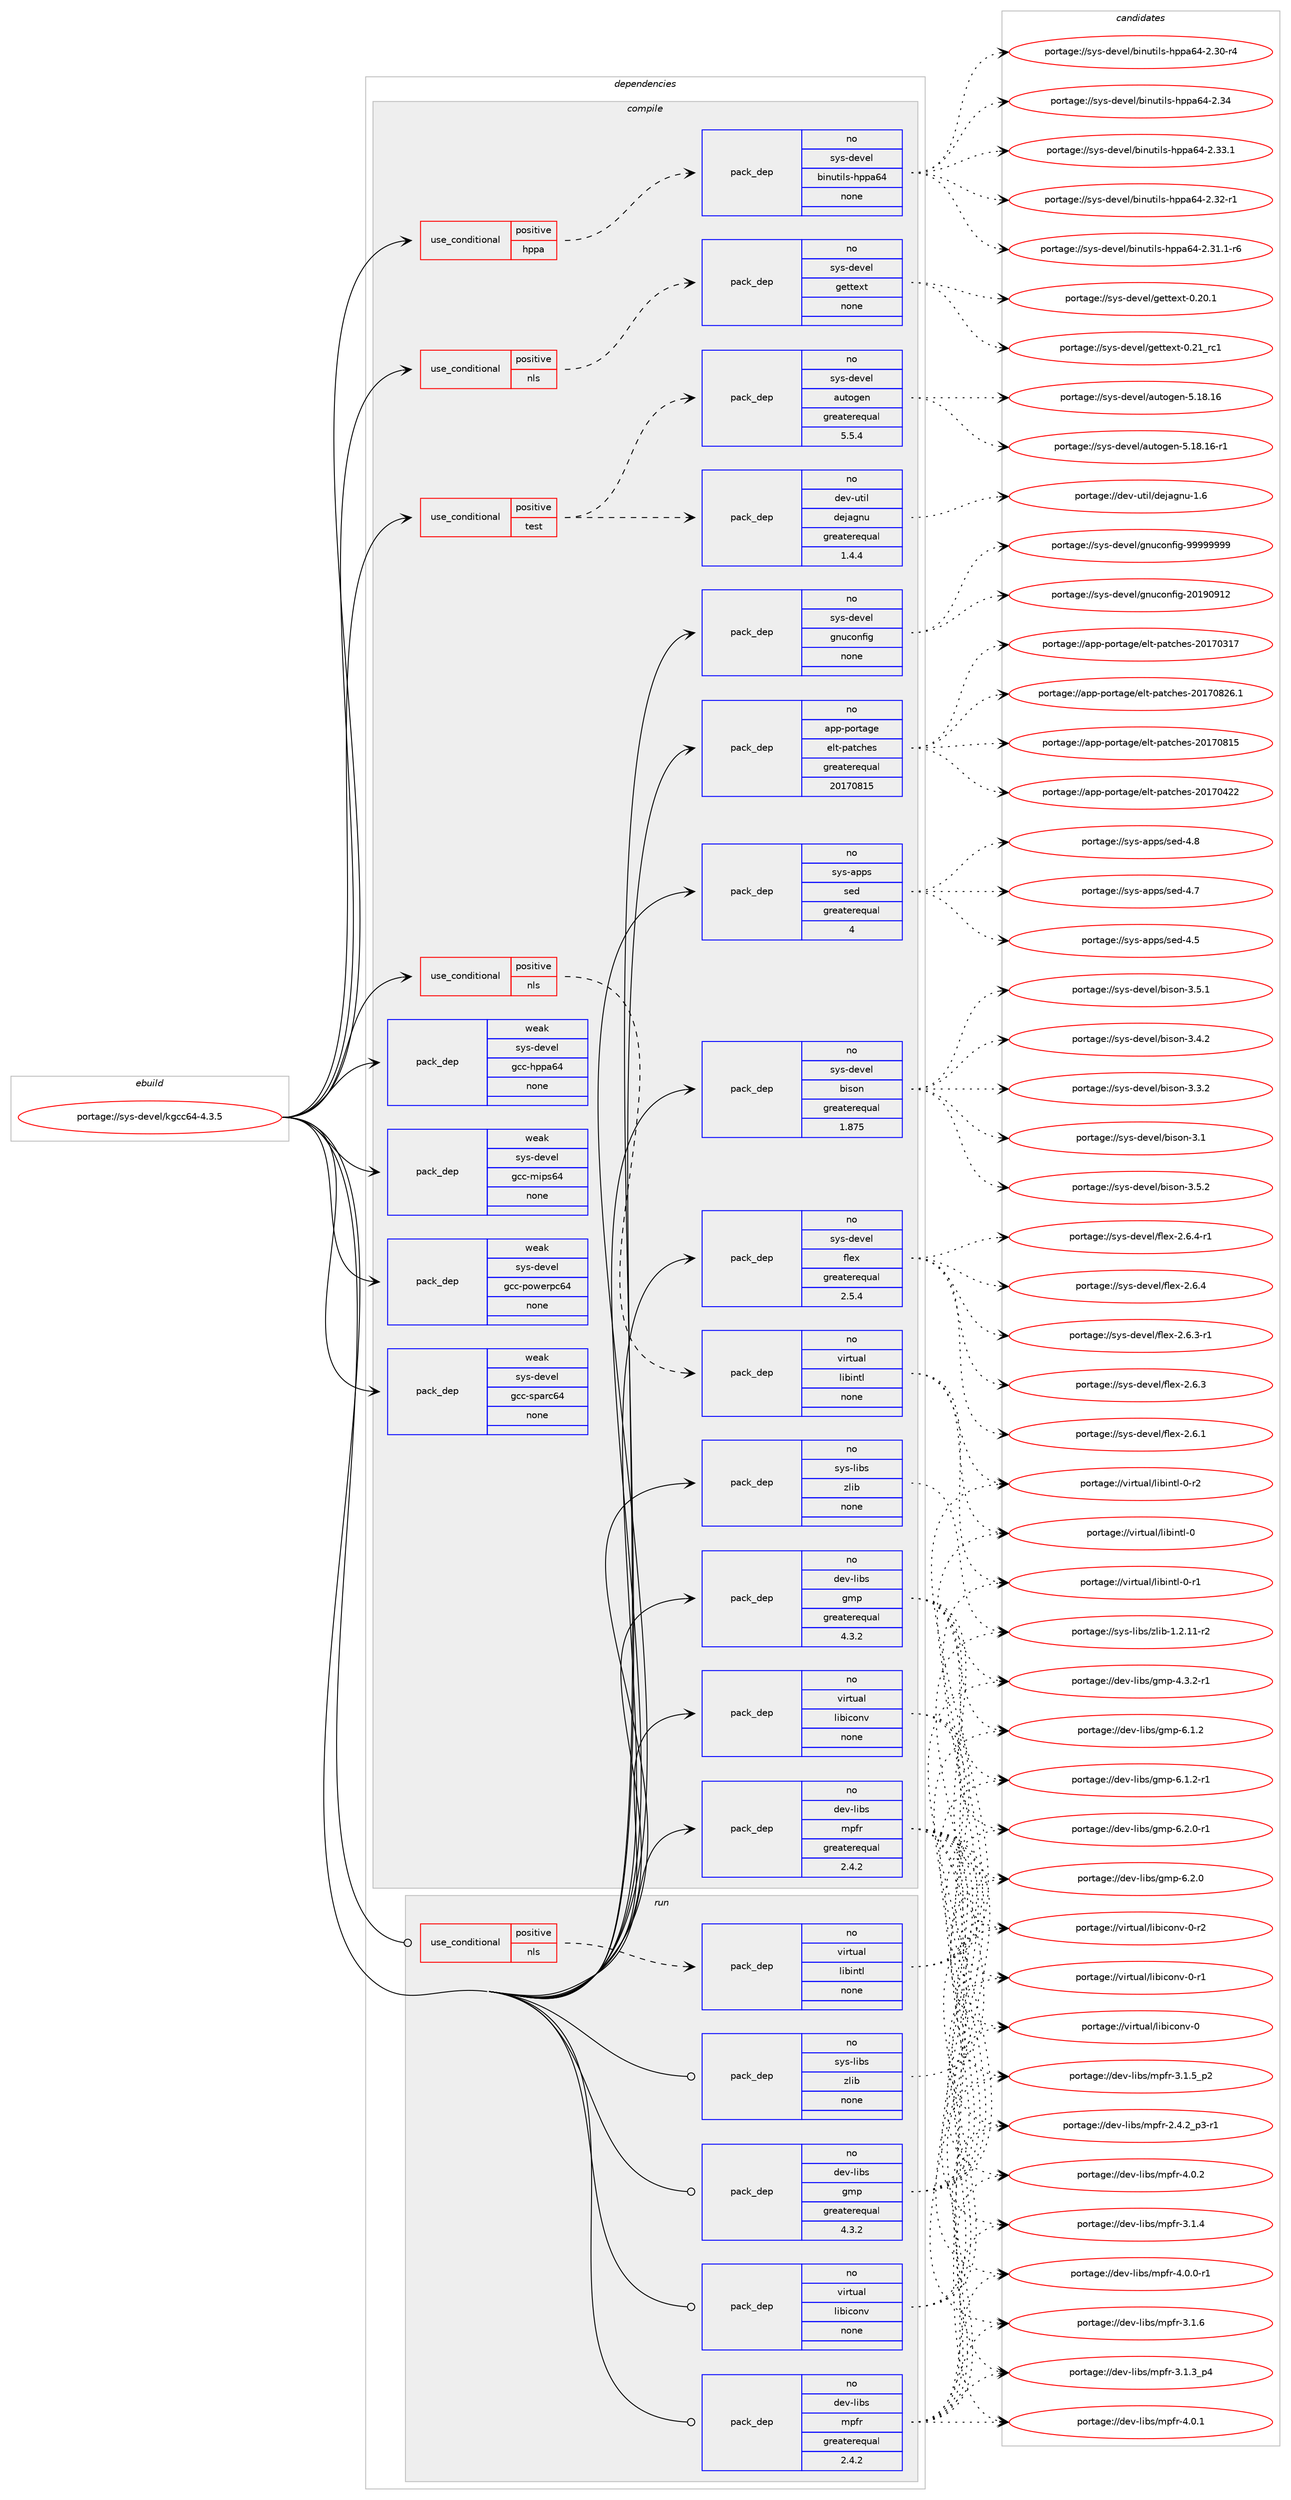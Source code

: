 digraph prolog {

# *************
# Graph options
# *************

newrank=true;
concentrate=true;
compound=true;
graph [rankdir=LR,fontname=Helvetica,fontsize=10,ranksep=1.5];#, ranksep=2.5, nodesep=0.2];
edge  [arrowhead=vee];
node  [fontname=Helvetica,fontsize=10];

# **********
# The ebuild
# **********

subgraph cluster_leftcol {
color=gray;
rank=same;
label=<<i>ebuild</i>>;
id [label="portage://sys-devel/kgcc64-4.3.5", color=red, width=4, href="../sys-devel/kgcc64-4.3.5.svg"];
}

# ****************
# The dependencies
# ****************

subgraph cluster_midcol {
color=gray;
label=<<i>dependencies</i>>;
subgraph cluster_compile {
fillcolor="#eeeeee";
style=filled;
label=<<i>compile</i>>;
subgraph cond10380 {
dependency52138 [label=<<TABLE BORDER="0" CELLBORDER="1" CELLSPACING="0" CELLPADDING="4"><TR><TD ROWSPAN="3" CELLPADDING="10">use_conditional</TD></TR><TR><TD>positive</TD></TR><TR><TD>hppa</TD></TR></TABLE>>, shape=none, color=red];
subgraph pack40632 {
dependency52139 [label=<<TABLE BORDER="0" CELLBORDER="1" CELLSPACING="0" CELLPADDING="4" WIDTH="220"><TR><TD ROWSPAN="6" CELLPADDING="30">pack_dep</TD></TR><TR><TD WIDTH="110">no</TD></TR><TR><TD>sys-devel</TD></TR><TR><TD>binutils-hppa64</TD></TR><TR><TD>none</TD></TR><TR><TD></TD></TR></TABLE>>, shape=none, color=blue];
}
dependency52138:e -> dependency52139:w [weight=20,style="dashed",arrowhead="vee"];
}
id:e -> dependency52138:w [weight=20,style="solid",arrowhead="vee"];
subgraph cond10381 {
dependency52140 [label=<<TABLE BORDER="0" CELLBORDER="1" CELLSPACING="0" CELLPADDING="4"><TR><TD ROWSPAN="3" CELLPADDING="10">use_conditional</TD></TR><TR><TD>positive</TD></TR><TR><TD>nls</TD></TR></TABLE>>, shape=none, color=red];
subgraph pack40633 {
dependency52141 [label=<<TABLE BORDER="0" CELLBORDER="1" CELLSPACING="0" CELLPADDING="4" WIDTH="220"><TR><TD ROWSPAN="6" CELLPADDING="30">pack_dep</TD></TR><TR><TD WIDTH="110">no</TD></TR><TR><TD>sys-devel</TD></TR><TR><TD>gettext</TD></TR><TR><TD>none</TD></TR><TR><TD></TD></TR></TABLE>>, shape=none, color=blue];
}
dependency52140:e -> dependency52141:w [weight=20,style="dashed",arrowhead="vee"];
}
id:e -> dependency52140:w [weight=20,style="solid",arrowhead="vee"];
subgraph cond10382 {
dependency52142 [label=<<TABLE BORDER="0" CELLBORDER="1" CELLSPACING="0" CELLPADDING="4"><TR><TD ROWSPAN="3" CELLPADDING="10">use_conditional</TD></TR><TR><TD>positive</TD></TR><TR><TD>nls</TD></TR></TABLE>>, shape=none, color=red];
subgraph pack40634 {
dependency52143 [label=<<TABLE BORDER="0" CELLBORDER="1" CELLSPACING="0" CELLPADDING="4" WIDTH="220"><TR><TD ROWSPAN="6" CELLPADDING="30">pack_dep</TD></TR><TR><TD WIDTH="110">no</TD></TR><TR><TD>virtual</TD></TR><TR><TD>libintl</TD></TR><TR><TD>none</TD></TR><TR><TD></TD></TR></TABLE>>, shape=none, color=blue];
}
dependency52142:e -> dependency52143:w [weight=20,style="dashed",arrowhead="vee"];
}
id:e -> dependency52142:w [weight=20,style="solid",arrowhead="vee"];
subgraph cond10383 {
dependency52144 [label=<<TABLE BORDER="0" CELLBORDER="1" CELLSPACING="0" CELLPADDING="4"><TR><TD ROWSPAN="3" CELLPADDING="10">use_conditional</TD></TR><TR><TD>positive</TD></TR><TR><TD>test</TD></TR></TABLE>>, shape=none, color=red];
subgraph pack40635 {
dependency52145 [label=<<TABLE BORDER="0" CELLBORDER="1" CELLSPACING="0" CELLPADDING="4" WIDTH="220"><TR><TD ROWSPAN="6" CELLPADDING="30">pack_dep</TD></TR><TR><TD WIDTH="110">no</TD></TR><TR><TD>dev-util</TD></TR><TR><TD>dejagnu</TD></TR><TR><TD>greaterequal</TD></TR><TR><TD>1.4.4</TD></TR></TABLE>>, shape=none, color=blue];
}
dependency52144:e -> dependency52145:w [weight=20,style="dashed",arrowhead="vee"];
subgraph pack40636 {
dependency52146 [label=<<TABLE BORDER="0" CELLBORDER="1" CELLSPACING="0" CELLPADDING="4" WIDTH="220"><TR><TD ROWSPAN="6" CELLPADDING="30">pack_dep</TD></TR><TR><TD WIDTH="110">no</TD></TR><TR><TD>sys-devel</TD></TR><TR><TD>autogen</TD></TR><TR><TD>greaterequal</TD></TR><TR><TD>5.5.4</TD></TR></TABLE>>, shape=none, color=blue];
}
dependency52144:e -> dependency52146:w [weight=20,style="dashed",arrowhead="vee"];
}
id:e -> dependency52144:w [weight=20,style="solid",arrowhead="vee"];
subgraph pack40637 {
dependency52147 [label=<<TABLE BORDER="0" CELLBORDER="1" CELLSPACING="0" CELLPADDING="4" WIDTH="220"><TR><TD ROWSPAN="6" CELLPADDING="30">pack_dep</TD></TR><TR><TD WIDTH="110">no</TD></TR><TR><TD>app-portage</TD></TR><TR><TD>elt-patches</TD></TR><TR><TD>greaterequal</TD></TR><TR><TD>20170815</TD></TR></TABLE>>, shape=none, color=blue];
}
id:e -> dependency52147:w [weight=20,style="solid",arrowhead="vee"];
subgraph pack40638 {
dependency52148 [label=<<TABLE BORDER="0" CELLBORDER="1" CELLSPACING="0" CELLPADDING="4" WIDTH="220"><TR><TD ROWSPAN="6" CELLPADDING="30">pack_dep</TD></TR><TR><TD WIDTH="110">no</TD></TR><TR><TD>dev-libs</TD></TR><TR><TD>gmp</TD></TR><TR><TD>greaterequal</TD></TR><TR><TD>4.3.2</TD></TR></TABLE>>, shape=none, color=blue];
}
id:e -> dependency52148:w [weight=20,style="solid",arrowhead="vee"];
subgraph pack40639 {
dependency52149 [label=<<TABLE BORDER="0" CELLBORDER="1" CELLSPACING="0" CELLPADDING="4" WIDTH="220"><TR><TD ROWSPAN="6" CELLPADDING="30">pack_dep</TD></TR><TR><TD WIDTH="110">no</TD></TR><TR><TD>dev-libs</TD></TR><TR><TD>mpfr</TD></TR><TR><TD>greaterequal</TD></TR><TR><TD>2.4.2</TD></TR></TABLE>>, shape=none, color=blue];
}
id:e -> dependency52149:w [weight=20,style="solid",arrowhead="vee"];
subgraph pack40640 {
dependency52150 [label=<<TABLE BORDER="0" CELLBORDER="1" CELLSPACING="0" CELLPADDING="4" WIDTH="220"><TR><TD ROWSPAN="6" CELLPADDING="30">pack_dep</TD></TR><TR><TD WIDTH="110">no</TD></TR><TR><TD>sys-apps</TD></TR><TR><TD>sed</TD></TR><TR><TD>greaterequal</TD></TR><TR><TD>4</TD></TR></TABLE>>, shape=none, color=blue];
}
id:e -> dependency52150:w [weight=20,style="solid",arrowhead="vee"];
subgraph pack40641 {
dependency52151 [label=<<TABLE BORDER="0" CELLBORDER="1" CELLSPACING="0" CELLPADDING="4" WIDTH="220"><TR><TD ROWSPAN="6" CELLPADDING="30">pack_dep</TD></TR><TR><TD WIDTH="110">no</TD></TR><TR><TD>sys-devel</TD></TR><TR><TD>bison</TD></TR><TR><TD>greaterequal</TD></TR><TR><TD>1.875</TD></TR></TABLE>>, shape=none, color=blue];
}
id:e -> dependency52151:w [weight=20,style="solid",arrowhead="vee"];
subgraph pack40642 {
dependency52152 [label=<<TABLE BORDER="0" CELLBORDER="1" CELLSPACING="0" CELLPADDING="4" WIDTH="220"><TR><TD ROWSPAN="6" CELLPADDING="30">pack_dep</TD></TR><TR><TD WIDTH="110">no</TD></TR><TR><TD>sys-devel</TD></TR><TR><TD>flex</TD></TR><TR><TD>greaterequal</TD></TR><TR><TD>2.5.4</TD></TR></TABLE>>, shape=none, color=blue];
}
id:e -> dependency52152:w [weight=20,style="solid",arrowhead="vee"];
subgraph pack40643 {
dependency52153 [label=<<TABLE BORDER="0" CELLBORDER="1" CELLSPACING="0" CELLPADDING="4" WIDTH="220"><TR><TD ROWSPAN="6" CELLPADDING="30">pack_dep</TD></TR><TR><TD WIDTH="110">no</TD></TR><TR><TD>sys-devel</TD></TR><TR><TD>gnuconfig</TD></TR><TR><TD>none</TD></TR><TR><TD></TD></TR></TABLE>>, shape=none, color=blue];
}
id:e -> dependency52153:w [weight=20,style="solid",arrowhead="vee"];
subgraph pack40644 {
dependency52154 [label=<<TABLE BORDER="0" CELLBORDER="1" CELLSPACING="0" CELLPADDING="4" WIDTH="220"><TR><TD ROWSPAN="6" CELLPADDING="30">pack_dep</TD></TR><TR><TD WIDTH="110">no</TD></TR><TR><TD>sys-libs</TD></TR><TR><TD>zlib</TD></TR><TR><TD>none</TD></TR><TR><TD></TD></TR></TABLE>>, shape=none, color=blue];
}
id:e -> dependency52154:w [weight=20,style="solid",arrowhead="vee"];
subgraph pack40645 {
dependency52155 [label=<<TABLE BORDER="0" CELLBORDER="1" CELLSPACING="0" CELLPADDING="4" WIDTH="220"><TR><TD ROWSPAN="6" CELLPADDING="30">pack_dep</TD></TR><TR><TD WIDTH="110">no</TD></TR><TR><TD>virtual</TD></TR><TR><TD>libiconv</TD></TR><TR><TD>none</TD></TR><TR><TD></TD></TR></TABLE>>, shape=none, color=blue];
}
id:e -> dependency52155:w [weight=20,style="solid",arrowhead="vee"];
subgraph pack40646 {
dependency52156 [label=<<TABLE BORDER="0" CELLBORDER="1" CELLSPACING="0" CELLPADDING="4" WIDTH="220"><TR><TD ROWSPAN="6" CELLPADDING="30">pack_dep</TD></TR><TR><TD WIDTH="110">weak</TD></TR><TR><TD>sys-devel</TD></TR><TR><TD>gcc-hppa64</TD></TR><TR><TD>none</TD></TR><TR><TD></TD></TR></TABLE>>, shape=none, color=blue];
}
id:e -> dependency52156:w [weight=20,style="solid",arrowhead="vee"];
subgraph pack40647 {
dependency52157 [label=<<TABLE BORDER="0" CELLBORDER="1" CELLSPACING="0" CELLPADDING="4" WIDTH="220"><TR><TD ROWSPAN="6" CELLPADDING="30">pack_dep</TD></TR><TR><TD WIDTH="110">weak</TD></TR><TR><TD>sys-devel</TD></TR><TR><TD>gcc-mips64</TD></TR><TR><TD>none</TD></TR><TR><TD></TD></TR></TABLE>>, shape=none, color=blue];
}
id:e -> dependency52157:w [weight=20,style="solid",arrowhead="vee"];
subgraph pack40648 {
dependency52158 [label=<<TABLE BORDER="0" CELLBORDER="1" CELLSPACING="0" CELLPADDING="4" WIDTH="220"><TR><TD ROWSPAN="6" CELLPADDING="30">pack_dep</TD></TR><TR><TD WIDTH="110">weak</TD></TR><TR><TD>sys-devel</TD></TR><TR><TD>gcc-powerpc64</TD></TR><TR><TD>none</TD></TR><TR><TD></TD></TR></TABLE>>, shape=none, color=blue];
}
id:e -> dependency52158:w [weight=20,style="solid",arrowhead="vee"];
subgraph pack40649 {
dependency52159 [label=<<TABLE BORDER="0" CELLBORDER="1" CELLSPACING="0" CELLPADDING="4" WIDTH="220"><TR><TD ROWSPAN="6" CELLPADDING="30">pack_dep</TD></TR><TR><TD WIDTH="110">weak</TD></TR><TR><TD>sys-devel</TD></TR><TR><TD>gcc-sparc64</TD></TR><TR><TD>none</TD></TR><TR><TD></TD></TR></TABLE>>, shape=none, color=blue];
}
id:e -> dependency52159:w [weight=20,style="solid",arrowhead="vee"];
}
subgraph cluster_compileandrun {
fillcolor="#eeeeee";
style=filled;
label=<<i>compile and run</i>>;
}
subgraph cluster_run {
fillcolor="#eeeeee";
style=filled;
label=<<i>run</i>>;
subgraph cond10384 {
dependency52160 [label=<<TABLE BORDER="0" CELLBORDER="1" CELLSPACING="0" CELLPADDING="4"><TR><TD ROWSPAN="3" CELLPADDING="10">use_conditional</TD></TR><TR><TD>positive</TD></TR><TR><TD>nls</TD></TR></TABLE>>, shape=none, color=red];
subgraph pack40650 {
dependency52161 [label=<<TABLE BORDER="0" CELLBORDER="1" CELLSPACING="0" CELLPADDING="4" WIDTH="220"><TR><TD ROWSPAN="6" CELLPADDING="30">pack_dep</TD></TR><TR><TD WIDTH="110">no</TD></TR><TR><TD>virtual</TD></TR><TR><TD>libintl</TD></TR><TR><TD>none</TD></TR><TR><TD></TD></TR></TABLE>>, shape=none, color=blue];
}
dependency52160:e -> dependency52161:w [weight=20,style="dashed",arrowhead="vee"];
}
id:e -> dependency52160:w [weight=20,style="solid",arrowhead="odot"];
subgraph pack40651 {
dependency52162 [label=<<TABLE BORDER="0" CELLBORDER="1" CELLSPACING="0" CELLPADDING="4" WIDTH="220"><TR><TD ROWSPAN="6" CELLPADDING="30">pack_dep</TD></TR><TR><TD WIDTH="110">no</TD></TR><TR><TD>dev-libs</TD></TR><TR><TD>gmp</TD></TR><TR><TD>greaterequal</TD></TR><TR><TD>4.3.2</TD></TR></TABLE>>, shape=none, color=blue];
}
id:e -> dependency52162:w [weight=20,style="solid",arrowhead="odot"];
subgraph pack40652 {
dependency52163 [label=<<TABLE BORDER="0" CELLBORDER="1" CELLSPACING="0" CELLPADDING="4" WIDTH="220"><TR><TD ROWSPAN="6" CELLPADDING="30">pack_dep</TD></TR><TR><TD WIDTH="110">no</TD></TR><TR><TD>dev-libs</TD></TR><TR><TD>mpfr</TD></TR><TR><TD>greaterequal</TD></TR><TR><TD>2.4.2</TD></TR></TABLE>>, shape=none, color=blue];
}
id:e -> dependency52163:w [weight=20,style="solid",arrowhead="odot"];
subgraph pack40653 {
dependency52164 [label=<<TABLE BORDER="0" CELLBORDER="1" CELLSPACING="0" CELLPADDING="4" WIDTH="220"><TR><TD ROWSPAN="6" CELLPADDING="30">pack_dep</TD></TR><TR><TD WIDTH="110">no</TD></TR><TR><TD>sys-libs</TD></TR><TR><TD>zlib</TD></TR><TR><TD>none</TD></TR><TR><TD></TD></TR></TABLE>>, shape=none, color=blue];
}
id:e -> dependency52164:w [weight=20,style="solid",arrowhead="odot"];
subgraph pack40654 {
dependency52165 [label=<<TABLE BORDER="0" CELLBORDER="1" CELLSPACING="0" CELLPADDING="4" WIDTH="220"><TR><TD ROWSPAN="6" CELLPADDING="30">pack_dep</TD></TR><TR><TD WIDTH="110">no</TD></TR><TR><TD>virtual</TD></TR><TR><TD>libiconv</TD></TR><TR><TD>none</TD></TR><TR><TD></TD></TR></TABLE>>, shape=none, color=blue];
}
id:e -> dependency52165:w [weight=20,style="solid",arrowhead="odot"];
}
}

# **************
# The candidates
# **************

subgraph cluster_choices {
rank=same;
color=gray;
label=<<i>candidates</i>>;

subgraph choice40632 {
color=black;
nodesep=1;
choice115121115451001011181011084798105110117116105108115451041121129754524550465152 [label="portage://sys-devel/binutils-hppa64-2.34", color=red, width=4,href="../sys-devel/binutils-hppa64-2.34.svg"];
choice1151211154510010111810110847981051101171161051081154510411211297545245504651514649 [label="portage://sys-devel/binutils-hppa64-2.33.1", color=red, width=4,href="../sys-devel/binutils-hppa64-2.33.1.svg"];
choice1151211154510010111810110847981051101171161051081154510411211297545245504651504511449 [label="portage://sys-devel/binutils-hppa64-2.32-r1", color=red, width=4,href="../sys-devel/binutils-hppa64-2.32-r1.svg"];
choice11512111545100101118101108479810511011711610510811545104112112975452455046514946494511454 [label="portage://sys-devel/binutils-hppa64-2.31.1-r6", color=red, width=4,href="../sys-devel/binutils-hppa64-2.31.1-r6.svg"];
choice1151211154510010111810110847981051101171161051081154510411211297545245504651484511452 [label="portage://sys-devel/binutils-hppa64-2.30-r4", color=red, width=4,href="../sys-devel/binutils-hppa64-2.30-r4.svg"];
dependency52139:e -> choice115121115451001011181011084798105110117116105108115451041121129754524550465152:w [style=dotted,weight="100"];
dependency52139:e -> choice1151211154510010111810110847981051101171161051081154510411211297545245504651514649:w [style=dotted,weight="100"];
dependency52139:e -> choice1151211154510010111810110847981051101171161051081154510411211297545245504651504511449:w [style=dotted,weight="100"];
dependency52139:e -> choice11512111545100101118101108479810511011711610510811545104112112975452455046514946494511454:w [style=dotted,weight="100"];
dependency52139:e -> choice1151211154510010111810110847981051101171161051081154510411211297545245504651484511452:w [style=dotted,weight="100"];
}
subgraph choice40633 {
color=black;
nodesep=1;
choice11512111545100101118101108471031011161161011201164548465049951149949 [label="portage://sys-devel/gettext-0.21_rc1", color=red, width=4,href="../sys-devel/gettext-0.21_rc1.svg"];
choice115121115451001011181011084710310111611610112011645484650484649 [label="portage://sys-devel/gettext-0.20.1", color=red, width=4,href="../sys-devel/gettext-0.20.1.svg"];
dependency52141:e -> choice11512111545100101118101108471031011161161011201164548465049951149949:w [style=dotted,weight="100"];
dependency52141:e -> choice115121115451001011181011084710310111611610112011645484650484649:w [style=dotted,weight="100"];
}
subgraph choice40634 {
color=black;
nodesep=1;
choice11810511411611797108471081059810511011610845484511450 [label="portage://virtual/libintl-0-r2", color=red, width=4,href="../virtual/libintl-0-r2.svg"];
choice11810511411611797108471081059810511011610845484511449 [label="portage://virtual/libintl-0-r1", color=red, width=4,href="../virtual/libintl-0-r1.svg"];
choice1181051141161179710847108105981051101161084548 [label="portage://virtual/libintl-0", color=red, width=4,href="../virtual/libintl-0.svg"];
dependency52143:e -> choice11810511411611797108471081059810511011610845484511450:w [style=dotted,weight="100"];
dependency52143:e -> choice11810511411611797108471081059810511011610845484511449:w [style=dotted,weight="100"];
dependency52143:e -> choice1181051141161179710847108105981051101161084548:w [style=dotted,weight="100"];
}
subgraph choice40635 {
color=black;
nodesep=1;
choice10010111845117116105108471001011069710311011745494654 [label="portage://dev-util/dejagnu-1.6", color=red, width=4,href="../dev-util/dejagnu-1.6.svg"];
dependency52145:e -> choice10010111845117116105108471001011069710311011745494654:w [style=dotted,weight="100"];
}
subgraph choice40636 {
color=black;
nodesep=1;
choice11512111545100101118101108479711711611110310111045534649564649544511449 [label="portage://sys-devel/autogen-5.18.16-r1", color=red, width=4,href="../sys-devel/autogen-5.18.16-r1.svg"];
choice1151211154510010111810110847971171161111031011104553464956464954 [label="portage://sys-devel/autogen-5.18.16", color=red, width=4,href="../sys-devel/autogen-5.18.16.svg"];
dependency52146:e -> choice11512111545100101118101108479711711611110310111045534649564649544511449:w [style=dotted,weight="100"];
dependency52146:e -> choice1151211154510010111810110847971171161111031011104553464956464954:w [style=dotted,weight="100"];
}
subgraph choice40637 {
color=black;
nodesep=1;
choice971121124511211111411697103101471011081164511297116991041011154550484955485650544649 [label="portage://app-portage/elt-patches-20170826.1", color=red, width=4,href="../app-portage/elt-patches-20170826.1.svg"];
choice97112112451121111141169710310147101108116451129711699104101115455048495548564953 [label="portage://app-portage/elt-patches-20170815", color=red, width=4,href="../app-portage/elt-patches-20170815.svg"];
choice97112112451121111141169710310147101108116451129711699104101115455048495548525050 [label="portage://app-portage/elt-patches-20170422", color=red, width=4,href="../app-portage/elt-patches-20170422.svg"];
choice97112112451121111141169710310147101108116451129711699104101115455048495548514955 [label="portage://app-portage/elt-patches-20170317", color=red, width=4,href="../app-portage/elt-patches-20170317.svg"];
dependency52147:e -> choice971121124511211111411697103101471011081164511297116991041011154550484955485650544649:w [style=dotted,weight="100"];
dependency52147:e -> choice97112112451121111141169710310147101108116451129711699104101115455048495548564953:w [style=dotted,weight="100"];
dependency52147:e -> choice97112112451121111141169710310147101108116451129711699104101115455048495548525050:w [style=dotted,weight="100"];
dependency52147:e -> choice97112112451121111141169710310147101108116451129711699104101115455048495548514955:w [style=dotted,weight="100"];
}
subgraph choice40638 {
color=black;
nodesep=1;
choice1001011184510810598115471031091124554465046484511449 [label="portage://dev-libs/gmp-6.2.0-r1", color=red, width=4,href="../dev-libs/gmp-6.2.0-r1.svg"];
choice100101118451081059811547103109112455446504648 [label="portage://dev-libs/gmp-6.2.0", color=red, width=4,href="../dev-libs/gmp-6.2.0.svg"];
choice1001011184510810598115471031091124554464946504511449 [label="portage://dev-libs/gmp-6.1.2-r1", color=red, width=4,href="../dev-libs/gmp-6.1.2-r1.svg"];
choice100101118451081059811547103109112455446494650 [label="portage://dev-libs/gmp-6.1.2", color=red, width=4,href="../dev-libs/gmp-6.1.2.svg"];
choice1001011184510810598115471031091124552465146504511449 [label="portage://dev-libs/gmp-4.3.2-r1", color=red, width=4,href="../dev-libs/gmp-4.3.2-r1.svg"];
dependency52148:e -> choice1001011184510810598115471031091124554465046484511449:w [style=dotted,weight="100"];
dependency52148:e -> choice100101118451081059811547103109112455446504648:w [style=dotted,weight="100"];
dependency52148:e -> choice1001011184510810598115471031091124554464946504511449:w [style=dotted,weight="100"];
dependency52148:e -> choice100101118451081059811547103109112455446494650:w [style=dotted,weight="100"];
dependency52148:e -> choice1001011184510810598115471031091124552465146504511449:w [style=dotted,weight="100"];
}
subgraph choice40639 {
color=black;
nodesep=1;
choice100101118451081059811547109112102114455246484650 [label="portage://dev-libs/mpfr-4.0.2", color=red, width=4,href="../dev-libs/mpfr-4.0.2.svg"];
choice100101118451081059811547109112102114455246484649 [label="portage://dev-libs/mpfr-4.0.1", color=red, width=4,href="../dev-libs/mpfr-4.0.1.svg"];
choice1001011184510810598115471091121021144552464846484511449 [label="portage://dev-libs/mpfr-4.0.0-r1", color=red, width=4,href="../dev-libs/mpfr-4.0.0-r1.svg"];
choice100101118451081059811547109112102114455146494654 [label="portage://dev-libs/mpfr-3.1.6", color=red, width=4,href="../dev-libs/mpfr-3.1.6.svg"];
choice1001011184510810598115471091121021144551464946539511250 [label="portage://dev-libs/mpfr-3.1.5_p2", color=red, width=4,href="../dev-libs/mpfr-3.1.5_p2.svg"];
choice100101118451081059811547109112102114455146494652 [label="portage://dev-libs/mpfr-3.1.4", color=red, width=4,href="../dev-libs/mpfr-3.1.4.svg"];
choice1001011184510810598115471091121021144551464946519511252 [label="portage://dev-libs/mpfr-3.1.3_p4", color=red, width=4,href="../dev-libs/mpfr-3.1.3_p4.svg"];
choice10010111845108105981154710911210211445504652465095112514511449 [label="portage://dev-libs/mpfr-2.4.2_p3-r1", color=red, width=4,href="../dev-libs/mpfr-2.4.2_p3-r1.svg"];
dependency52149:e -> choice100101118451081059811547109112102114455246484650:w [style=dotted,weight="100"];
dependency52149:e -> choice100101118451081059811547109112102114455246484649:w [style=dotted,weight="100"];
dependency52149:e -> choice1001011184510810598115471091121021144552464846484511449:w [style=dotted,weight="100"];
dependency52149:e -> choice100101118451081059811547109112102114455146494654:w [style=dotted,weight="100"];
dependency52149:e -> choice1001011184510810598115471091121021144551464946539511250:w [style=dotted,weight="100"];
dependency52149:e -> choice100101118451081059811547109112102114455146494652:w [style=dotted,weight="100"];
dependency52149:e -> choice1001011184510810598115471091121021144551464946519511252:w [style=dotted,weight="100"];
dependency52149:e -> choice10010111845108105981154710911210211445504652465095112514511449:w [style=dotted,weight="100"];
}
subgraph choice40640 {
color=black;
nodesep=1;
choice11512111545971121121154711510110045524656 [label="portage://sys-apps/sed-4.8", color=red, width=4,href="../sys-apps/sed-4.8.svg"];
choice11512111545971121121154711510110045524655 [label="portage://sys-apps/sed-4.7", color=red, width=4,href="../sys-apps/sed-4.7.svg"];
choice11512111545971121121154711510110045524653 [label="portage://sys-apps/sed-4.5", color=red, width=4,href="../sys-apps/sed-4.5.svg"];
dependency52150:e -> choice11512111545971121121154711510110045524656:w [style=dotted,weight="100"];
dependency52150:e -> choice11512111545971121121154711510110045524655:w [style=dotted,weight="100"];
dependency52150:e -> choice11512111545971121121154711510110045524653:w [style=dotted,weight="100"];
}
subgraph choice40641 {
color=black;
nodesep=1;
choice115121115451001011181011084798105115111110455146534650 [label="portage://sys-devel/bison-3.5.2", color=red, width=4,href="../sys-devel/bison-3.5.2.svg"];
choice115121115451001011181011084798105115111110455146534649 [label="portage://sys-devel/bison-3.5.1", color=red, width=4,href="../sys-devel/bison-3.5.1.svg"];
choice115121115451001011181011084798105115111110455146524650 [label="portage://sys-devel/bison-3.4.2", color=red, width=4,href="../sys-devel/bison-3.4.2.svg"];
choice115121115451001011181011084798105115111110455146514650 [label="portage://sys-devel/bison-3.3.2", color=red, width=4,href="../sys-devel/bison-3.3.2.svg"];
choice11512111545100101118101108479810511511111045514649 [label="portage://sys-devel/bison-3.1", color=red, width=4,href="../sys-devel/bison-3.1.svg"];
dependency52151:e -> choice115121115451001011181011084798105115111110455146534650:w [style=dotted,weight="100"];
dependency52151:e -> choice115121115451001011181011084798105115111110455146534649:w [style=dotted,weight="100"];
dependency52151:e -> choice115121115451001011181011084798105115111110455146524650:w [style=dotted,weight="100"];
dependency52151:e -> choice115121115451001011181011084798105115111110455146514650:w [style=dotted,weight="100"];
dependency52151:e -> choice11512111545100101118101108479810511511111045514649:w [style=dotted,weight="100"];
}
subgraph choice40642 {
color=black;
nodesep=1;
choice11512111545100101118101108471021081011204550465446524511449 [label="portage://sys-devel/flex-2.6.4-r1", color=red, width=4,href="../sys-devel/flex-2.6.4-r1.svg"];
choice1151211154510010111810110847102108101120455046544652 [label="portage://sys-devel/flex-2.6.4", color=red, width=4,href="../sys-devel/flex-2.6.4.svg"];
choice11512111545100101118101108471021081011204550465446514511449 [label="portage://sys-devel/flex-2.6.3-r1", color=red, width=4,href="../sys-devel/flex-2.6.3-r1.svg"];
choice1151211154510010111810110847102108101120455046544651 [label="portage://sys-devel/flex-2.6.3", color=red, width=4,href="../sys-devel/flex-2.6.3.svg"];
choice1151211154510010111810110847102108101120455046544649 [label="portage://sys-devel/flex-2.6.1", color=red, width=4,href="../sys-devel/flex-2.6.1.svg"];
dependency52152:e -> choice11512111545100101118101108471021081011204550465446524511449:w [style=dotted,weight="100"];
dependency52152:e -> choice1151211154510010111810110847102108101120455046544652:w [style=dotted,weight="100"];
dependency52152:e -> choice11512111545100101118101108471021081011204550465446514511449:w [style=dotted,weight="100"];
dependency52152:e -> choice1151211154510010111810110847102108101120455046544651:w [style=dotted,weight="100"];
dependency52152:e -> choice1151211154510010111810110847102108101120455046544649:w [style=dotted,weight="100"];
}
subgraph choice40643 {
color=black;
nodesep=1;
choice115121115451001011181011084710311011799111110102105103455757575757575757 [label="portage://sys-devel/gnuconfig-99999999", color=red, width=4,href="../sys-devel/gnuconfig-99999999.svg"];
choice115121115451001011181011084710311011799111110102105103455048495748574950 [label="portage://sys-devel/gnuconfig-20190912", color=red, width=4,href="../sys-devel/gnuconfig-20190912.svg"];
dependency52153:e -> choice115121115451001011181011084710311011799111110102105103455757575757575757:w [style=dotted,weight="100"];
dependency52153:e -> choice115121115451001011181011084710311011799111110102105103455048495748574950:w [style=dotted,weight="100"];
}
subgraph choice40644 {
color=black;
nodesep=1;
choice11512111545108105981154712210810598454946504649494511450 [label="portage://sys-libs/zlib-1.2.11-r2", color=red, width=4,href="../sys-libs/zlib-1.2.11-r2.svg"];
dependency52154:e -> choice11512111545108105981154712210810598454946504649494511450:w [style=dotted,weight="100"];
}
subgraph choice40645 {
color=black;
nodesep=1;
choice1181051141161179710847108105981059911111011845484511450 [label="portage://virtual/libiconv-0-r2", color=red, width=4,href="../virtual/libiconv-0-r2.svg"];
choice1181051141161179710847108105981059911111011845484511449 [label="portage://virtual/libiconv-0-r1", color=red, width=4,href="../virtual/libiconv-0-r1.svg"];
choice118105114116117971084710810598105991111101184548 [label="portage://virtual/libiconv-0", color=red, width=4,href="../virtual/libiconv-0.svg"];
dependency52155:e -> choice1181051141161179710847108105981059911111011845484511450:w [style=dotted,weight="100"];
dependency52155:e -> choice1181051141161179710847108105981059911111011845484511449:w [style=dotted,weight="100"];
dependency52155:e -> choice118105114116117971084710810598105991111101184548:w [style=dotted,weight="100"];
}
subgraph choice40646 {
color=black;
nodesep=1;
}
subgraph choice40647 {
color=black;
nodesep=1;
}
subgraph choice40648 {
color=black;
nodesep=1;
}
subgraph choice40649 {
color=black;
nodesep=1;
}
subgraph choice40650 {
color=black;
nodesep=1;
choice11810511411611797108471081059810511011610845484511450 [label="portage://virtual/libintl-0-r2", color=red, width=4,href="../virtual/libintl-0-r2.svg"];
choice11810511411611797108471081059810511011610845484511449 [label="portage://virtual/libintl-0-r1", color=red, width=4,href="../virtual/libintl-0-r1.svg"];
choice1181051141161179710847108105981051101161084548 [label="portage://virtual/libintl-0", color=red, width=4,href="../virtual/libintl-0.svg"];
dependency52161:e -> choice11810511411611797108471081059810511011610845484511450:w [style=dotted,weight="100"];
dependency52161:e -> choice11810511411611797108471081059810511011610845484511449:w [style=dotted,weight="100"];
dependency52161:e -> choice1181051141161179710847108105981051101161084548:w [style=dotted,weight="100"];
}
subgraph choice40651 {
color=black;
nodesep=1;
choice1001011184510810598115471031091124554465046484511449 [label="portage://dev-libs/gmp-6.2.0-r1", color=red, width=4,href="../dev-libs/gmp-6.2.0-r1.svg"];
choice100101118451081059811547103109112455446504648 [label="portage://dev-libs/gmp-6.2.0", color=red, width=4,href="../dev-libs/gmp-6.2.0.svg"];
choice1001011184510810598115471031091124554464946504511449 [label="portage://dev-libs/gmp-6.1.2-r1", color=red, width=4,href="../dev-libs/gmp-6.1.2-r1.svg"];
choice100101118451081059811547103109112455446494650 [label="portage://dev-libs/gmp-6.1.2", color=red, width=4,href="../dev-libs/gmp-6.1.2.svg"];
choice1001011184510810598115471031091124552465146504511449 [label="portage://dev-libs/gmp-4.3.2-r1", color=red, width=4,href="../dev-libs/gmp-4.3.2-r1.svg"];
dependency52162:e -> choice1001011184510810598115471031091124554465046484511449:w [style=dotted,weight="100"];
dependency52162:e -> choice100101118451081059811547103109112455446504648:w [style=dotted,weight="100"];
dependency52162:e -> choice1001011184510810598115471031091124554464946504511449:w [style=dotted,weight="100"];
dependency52162:e -> choice100101118451081059811547103109112455446494650:w [style=dotted,weight="100"];
dependency52162:e -> choice1001011184510810598115471031091124552465146504511449:w [style=dotted,weight="100"];
}
subgraph choice40652 {
color=black;
nodesep=1;
choice100101118451081059811547109112102114455246484650 [label="portage://dev-libs/mpfr-4.0.2", color=red, width=4,href="../dev-libs/mpfr-4.0.2.svg"];
choice100101118451081059811547109112102114455246484649 [label="portage://dev-libs/mpfr-4.0.1", color=red, width=4,href="../dev-libs/mpfr-4.0.1.svg"];
choice1001011184510810598115471091121021144552464846484511449 [label="portage://dev-libs/mpfr-4.0.0-r1", color=red, width=4,href="../dev-libs/mpfr-4.0.0-r1.svg"];
choice100101118451081059811547109112102114455146494654 [label="portage://dev-libs/mpfr-3.1.6", color=red, width=4,href="../dev-libs/mpfr-3.1.6.svg"];
choice1001011184510810598115471091121021144551464946539511250 [label="portage://dev-libs/mpfr-3.1.5_p2", color=red, width=4,href="../dev-libs/mpfr-3.1.5_p2.svg"];
choice100101118451081059811547109112102114455146494652 [label="portage://dev-libs/mpfr-3.1.4", color=red, width=4,href="../dev-libs/mpfr-3.1.4.svg"];
choice1001011184510810598115471091121021144551464946519511252 [label="portage://dev-libs/mpfr-3.1.3_p4", color=red, width=4,href="../dev-libs/mpfr-3.1.3_p4.svg"];
choice10010111845108105981154710911210211445504652465095112514511449 [label="portage://dev-libs/mpfr-2.4.2_p3-r1", color=red, width=4,href="../dev-libs/mpfr-2.4.2_p3-r1.svg"];
dependency52163:e -> choice100101118451081059811547109112102114455246484650:w [style=dotted,weight="100"];
dependency52163:e -> choice100101118451081059811547109112102114455246484649:w [style=dotted,weight="100"];
dependency52163:e -> choice1001011184510810598115471091121021144552464846484511449:w [style=dotted,weight="100"];
dependency52163:e -> choice100101118451081059811547109112102114455146494654:w [style=dotted,weight="100"];
dependency52163:e -> choice1001011184510810598115471091121021144551464946539511250:w [style=dotted,weight="100"];
dependency52163:e -> choice100101118451081059811547109112102114455146494652:w [style=dotted,weight="100"];
dependency52163:e -> choice1001011184510810598115471091121021144551464946519511252:w [style=dotted,weight="100"];
dependency52163:e -> choice10010111845108105981154710911210211445504652465095112514511449:w [style=dotted,weight="100"];
}
subgraph choice40653 {
color=black;
nodesep=1;
choice11512111545108105981154712210810598454946504649494511450 [label="portage://sys-libs/zlib-1.2.11-r2", color=red, width=4,href="../sys-libs/zlib-1.2.11-r2.svg"];
dependency52164:e -> choice11512111545108105981154712210810598454946504649494511450:w [style=dotted,weight="100"];
}
subgraph choice40654 {
color=black;
nodesep=1;
choice1181051141161179710847108105981059911111011845484511450 [label="portage://virtual/libiconv-0-r2", color=red, width=4,href="../virtual/libiconv-0-r2.svg"];
choice1181051141161179710847108105981059911111011845484511449 [label="portage://virtual/libiconv-0-r1", color=red, width=4,href="../virtual/libiconv-0-r1.svg"];
choice118105114116117971084710810598105991111101184548 [label="portage://virtual/libiconv-0", color=red, width=4,href="../virtual/libiconv-0.svg"];
dependency52165:e -> choice1181051141161179710847108105981059911111011845484511450:w [style=dotted,weight="100"];
dependency52165:e -> choice1181051141161179710847108105981059911111011845484511449:w [style=dotted,weight="100"];
dependency52165:e -> choice118105114116117971084710810598105991111101184548:w [style=dotted,weight="100"];
}
}

}
